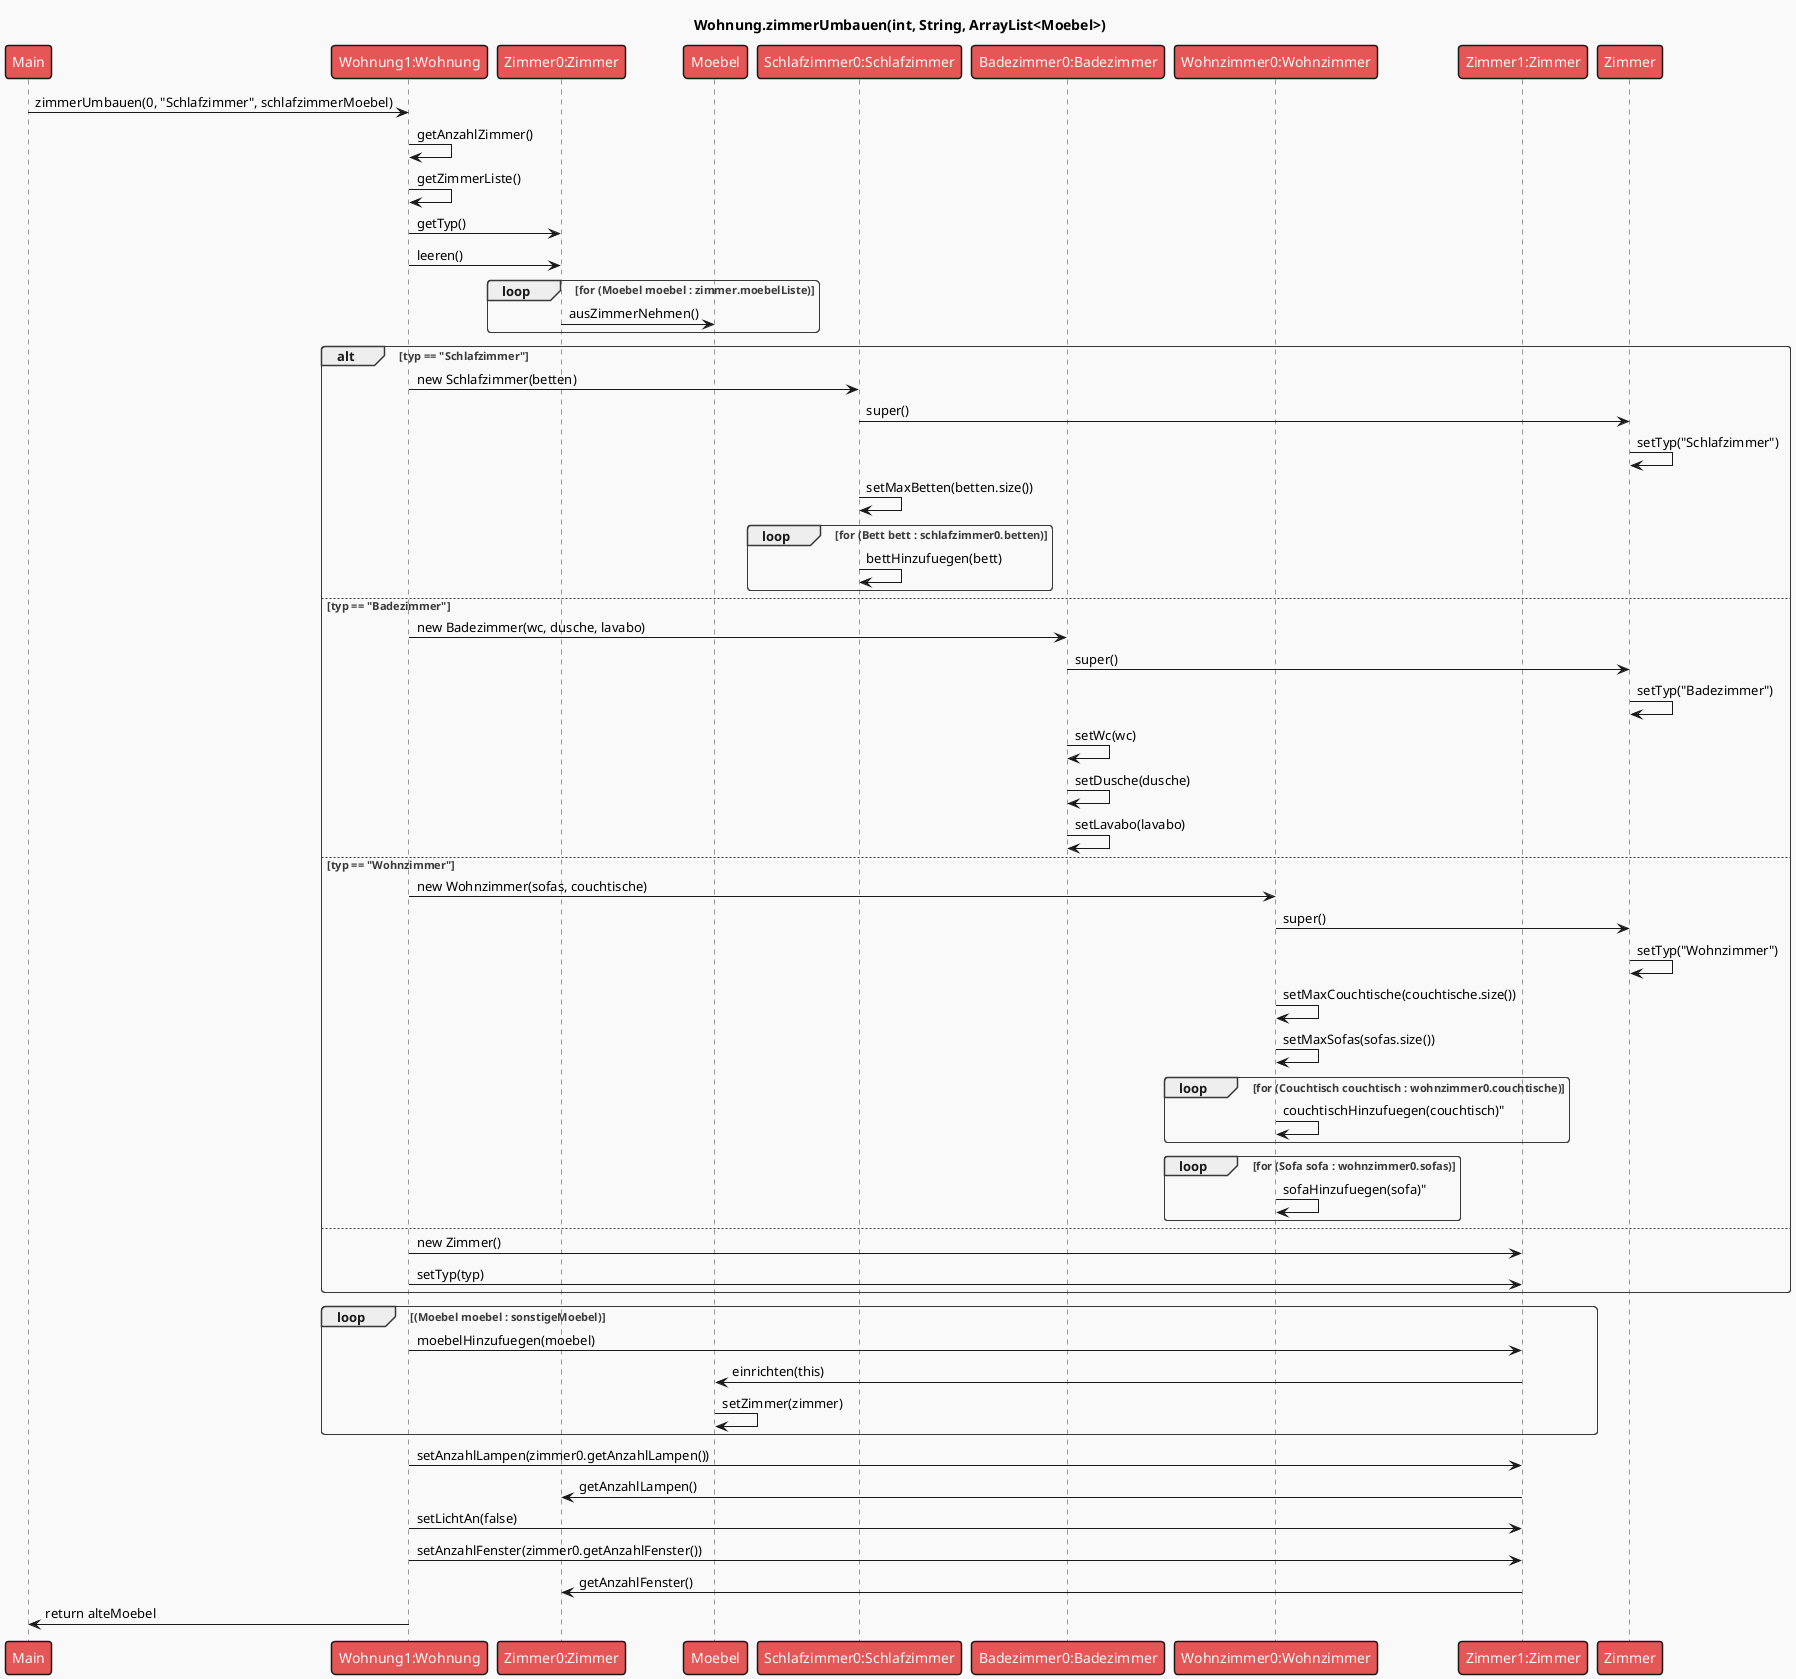 # Sequenzdiagramm

```plantuml
@startuml

!theme mars

title Wohnung.zimmerUmbauen(int, String, ArrayList<Moebel>)

participant Main
participant "Wohnung1:Wohnung"
participant "Zimmer0:Zimmer"
participant Moebel
participant "Schlafzimmer0:Schlafzimmer"
participant "Badezimmer0:Badezimmer"
participant "Wohnzimmer0:Wohnzimmer"
participant "Zimmer1:Zimmer"

Main -> "Wohnung1:Wohnung" : zimmerUmbauen(0, "Schlafzimmer", schlafzimmerMoebel)
/'schlafzimmerMoebel = [Bett bett1, Bett bett2, Moebel spiegel]'/
"Wohnung1:Wohnung" -> "Wohnung1:Wohnung" : getAnzahlZimmer()
"Wohnung1:Wohnung" -> "Wohnung1:Wohnung" : getZimmerListe()
"Wohnung1:Wohnung" -> "Zimmer0:Zimmer" : getTyp()
"Wohnung1:Wohnung" -> "Zimmer0:Zimmer" : leeren()
loop for (Moebel moebel : zimmer.moebelListe)
    "Zimmer0:Zimmer" -> Moebel : ausZimmerNehmen()
end
alt typ == "Schlafzimmer"
"Wohnung1:Wohnung" -> "Schlafzimmer0:Schlafzimmer" : new Schlafzimmer(betten)
"Schlafzimmer0:Schlafzimmer" -> Zimmer : super()
Zimmer -> Zimmer : setTyp("Schlafzimmer")
"Schlafzimmer0:Schlafzimmer" -> "Schlafzimmer0:Schlafzimmer" : setMaxBetten(betten.size())
loop for (Bett bett : schlafzimmer0.betten)
"Schlafzimmer0:Schlafzimmer" -> "Schlafzimmer0:Schlafzimmer" : bettHinzufuegen(bett)
end
else typ == "Badezimmer"
"Wohnung1:Wohnung" -> "Badezimmer0:Badezimmer" : new Badezimmer(wc, dusche, lavabo)
"Badezimmer0:Badezimmer" -> Zimmer : super()
Zimmer -> Zimmer : setTyp("Badezimmer")
"Badezimmer0:Badezimmer" -> "Badezimmer0:Badezimmer" : setWc(wc)
"Badezimmer0:Badezimmer" -> "Badezimmer0:Badezimmer" : setDusche(dusche)
"Badezimmer0:Badezimmer" -> "Badezimmer0:Badezimmer" : setLavabo(lavabo)
else typ == "Wohnzimmer"
"Wohnung1:Wohnung" -> "Wohnzimmer0:Wohnzimmer" : new Wohnzimmer(sofas, couchtische)
"Wohnzimmer0:Wohnzimmer" -> Zimmer : super()
Zimmer -> Zimmer : setTyp("Wohnzimmer")
"Wohnzimmer0:Wohnzimmer" -> "Wohnzimmer0:Wohnzimmer" : setMaxCouchtische(couchtische.size())
"Wohnzimmer0:Wohnzimmer" -> "Wohnzimmer0:Wohnzimmer" : setMaxSofas(sofas.size())
loop for (Couchtisch couchtisch : wohnzimmer0.couchtische)
"Wohnzimmer0:Wohnzimmer" -> "Wohnzimmer0:Wohnzimmer" : couchtischHinzufuegen(couchtisch)"
end
loop for (Sofa sofa : wohnzimmer0.sofas)
"Wohnzimmer0:Wohnzimmer" -> "Wohnzimmer0:Wohnzimmer" : sofaHinzufuegen(sofa)"
end
else
"Wohnung1:Wohnung" -> "Zimmer1:Zimmer" : new Zimmer()
"Wohnung1:Wohnung" -> "Zimmer1:Zimmer" : setTyp(typ)
end

loop (Moebel moebel : sonstigeMoebel)
"Wohnung1:Wohnung" -> "Zimmer1:Zimmer" : moebelHinzufuegen(moebel)
"Zimmer1:Zimmer" -> Moebel : einrichten(this)
Moebel -> Moebel : setZimmer(zimmer)
end

"Wohnung1:Wohnung" -> "Zimmer1:Zimmer" : setAnzahlLampen(zimmer0.getAnzahlLampen())
"Zimmer1:Zimmer" -> "Zimmer0:Zimmer" : getAnzahlLampen()
"Wohnung1:Wohnung" -> "Zimmer1:Zimmer" : setLichtAn(false)
"Wohnung1:Wohnung" -> "Zimmer1:Zimmer" : setAnzahlFenster(zimmer0.getAnzahlFenster())
"Zimmer1:Zimmer" -> "Zimmer0:Zimmer" : getAnzahlFenster()

"Wohnung1:Wohnung" -> Main : return alteMoebel
@enduml
```